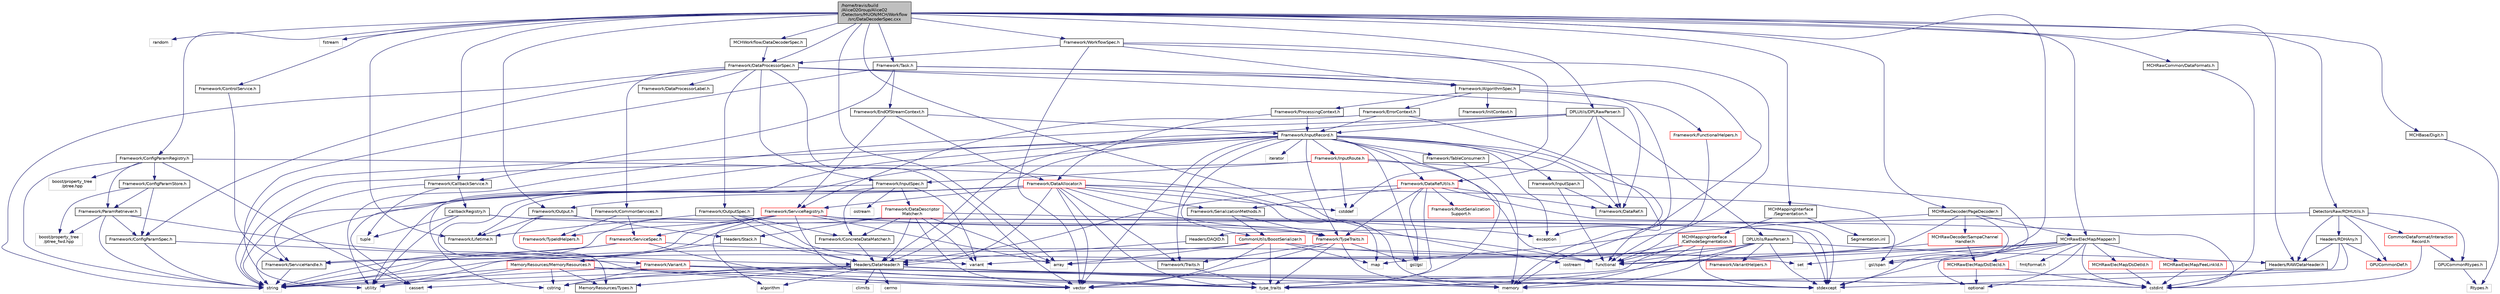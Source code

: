 digraph "/home/travis/build/AliceO2Group/AliceO2/Detectors/MUON/MCH/Workflow/src/DataDecoderSpec.cxx"
{
 // INTERACTIVE_SVG=YES
  bgcolor="transparent";
  edge [fontname="Helvetica",fontsize="10",labelfontname="Helvetica",labelfontsize="10"];
  node [fontname="Helvetica",fontsize="10",shape=record];
  Node0 [label="/home/travis/build\l/AliceO2Group/AliceO2\l/Detectors/MUON/MCH/Workflow\l/src/DataDecoderSpec.cxx",height=0.2,width=0.4,color="black", fillcolor="grey75", style="filled", fontcolor="black"];
  Node0 -> Node1 [color="midnightblue",fontsize="10",style="solid",fontname="Helvetica"];
  Node1 [label="random",height=0.2,width=0.4,color="grey75"];
  Node0 -> Node2 [color="midnightblue",fontsize="10",style="solid",fontname="Helvetica"];
  Node2 [label="iostream",height=0.2,width=0.4,color="grey75"];
  Node0 -> Node3 [color="midnightblue",fontsize="10",style="solid",fontname="Helvetica"];
  Node3 [label="fstream",height=0.2,width=0.4,color="grey75"];
  Node0 -> Node4 [color="midnightblue",fontsize="10",style="solid",fontname="Helvetica"];
  Node4 [label="stdexcept",height=0.2,width=0.4,color="grey75"];
  Node0 -> Node5 [color="midnightblue",fontsize="10",style="solid",fontname="Helvetica"];
  Node5 [label="Framework/CallbackService.h",height=0.2,width=0.4,color="black",URL="$d9/d7f/CallbackService_8h.html"];
  Node5 -> Node6 [color="midnightblue",fontsize="10",style="solid",fontname="Helvetica"];
  Node6 [label="CallbackRegistry.h",height=0.2,width=0.4,color="black",URL="$d7/d3e/CallbackRegistry_8h.html",tooltip="A generic registry for callbacks. "];
  Node6 -> Node7 [color="midnightblue",fontsize="10",style="solid",fontname="Helvetica"];
  Node7 [label="Framework/TypeTraits.h",height=0.2,width=0.4,color="red",URL="$d0/d95/TypeTraits_8h.html"];
  Node7 -> Node8 [color="midnightblue",fontsize="10",style="solid",fontname="Helvetica"];
  Node8 [label="type_traits",height=0.2,width=0.4,color="grey75"];
  Node7 -> Node9 [color="midnightblue",fontsize="10",style="solid",fontname="Helvetica"];
  Node9 [label="vector",height=0.2,width=0.4,color="grey75"];
  Node7 -> Node10 [color="midnightblue",fontsize="10",style="solid",fontname="Helvetica"];
  Node10 [label="memory",height=0.2,width=0.4,color="grey75"];
  Node7 -> Node11 [color="midnightblue",fontsize="10",style="solid",fontname="Helvetica"];
  Node11 [label="Framework/Traits.h",height=0.2,width=0.4,color="black",URL="$db/d31/Traits_8h.html"];
  Node11 -> Node8 [color="midnightblue",fontsize="10",style="solid",fontname="Helvetica"];
  Node7 -> Node14 [color="midnightblue",fontsize="10",style="solid",fontname="Helvetica"];
  Node14 [label="gsl/gsl",height=0.2,width=0.4,color="grey75"];
  Node6 -> Node15 [color="midnightblue",fontsize="10",style="solid",fontname="Helvetica"];
  Node15 [label="tuple",height=0.2,width=0.4,color="grey75"];
  Node6 -> Node4 [color="midnightblue",fontsize="10",style="solid",fontname="Helvetica"];
  Node6 -> Node16 [color="midnightblue",fontsize="10",style="solid",fontname="Helvetica"];
  Node16 [label="utility",height=0.2,width=0.4,color="grey75"];
  Node5 -> Node17 [color="midnightblue",fontsize="10",style="solid",fontname="Helvetica"];
  Node17 [label="Framework/ServiceHandle.h",height=0.2,width=0.4,color="black",URL="$d3/d28/ServiceHandle_8h.html"];
  Node17 -> Node18 [color="midnightblue",fontsize="10",style="solid",fontname="Helvetica"];
  Node18 [label="string",height=0.2,width=0.4,color="grey75"];
  Node5 -> Node15 [color="midnightblue",fontsize="10",style="solid",fontname="Helvetica"];
  Node0 -> Node19 [color="midnightblue",fontsize="10",style="solid",fontname="Helvetica"];
  Node19 [label="Framework/ConfigParamRegistry.h",height=0.2,width=0.4,color="black",URL="$de/dc6/ConfigParamRegistry_8h.html"];
  Node19 -> Node20 [color="midnightblue",fontsize="10",style="solid",fontname="Helvetica"];
  Node20 [label="Framework/ParamRetriever.h",height=0.2,width=0.4,color="black",URL="$df/d72/ParamRetriever_8h.html"];
  Node20 -> Node21 [color="midnightblue",fontsize="10",style="solid",fontname="Helvetica"];
  Node21 [label="Framework/ConfigParamSpec.h",height=0.2,width=0.4,color="black",URL="$d0/d1c/ConfigParamSpec_8h.html"];
  Node21 -> Node22 [color="midnightblue",fontsize="10",style="solid",fontname="Helvetica"];
  Node22 [label="Framework/Variant.h",height=0.2,width=0.4,color="red",URL="$de/d56/Variant_8h.html"];
  Node22 -> Node8 [color="midnightblue",fontsize="10",style="solid",fontname="Helvetica"];
  Node22 -> Node23 [color="midnightblue",fontsize="10",style="solid",fontname="Helvetica"];
  Node23 [label="cstring",height=0.2,width=0.4,color="grey75"];
  Node22 -> Node24 [color="midnightblue",fontsize="10",style="solid",fontname="Helvetica"];
  Node24 [label="cstdint",height=0.2,width=0.4,color="grey75"];
  Node22 -> Node4 [color="midnightblue",fontsize="10",style="solid",fontname="Helvetica"];
  Node22 -> Node18 [color="midnightblue",fontsize="10",style="solid",fontname="Helvetica"];
  Node21 -> Node18 [color="midnightblue",fontsize="10",style="solid",fontname="Helvetica"];
  Node20 -> Node29 [color="midnightblue",fontsize="10",style="solid",fontname="Helvetica"];
  Node29 [label="boost/property_tree\l/ptree_fwd.hpp",height=0.2,width=0.4,color="grey75"];
  Node20 -> Node18 [color="midnightblue",fontsize="10",style="solid",fontname="Helvetica"];
  Node20 -> Node9 [color="midnightblue",fontsize="10",style="solid",fontname="Helvetica"];
  Node19 -> Node30 [color="midnightblue",fontsize="10",style="solid",fontname="Helvetica"];
  Node30 [label="Framework/ConfigParamStore.h",height=0.2,width=0.4,color="black",URL="$dd/daf/ConfigParamStore_8h.html"];
  Node30 -> Node20 [color="midnightblue",fontsize="10",style="solid",fontname="Helvetica"];
  Node30 -> Node21 [color="midnightblue",fontsize="10",style="solid",fontname="Helvetica"];
  Node30 -> Node29 [color="midnightblue",fontsize="10",style="solid",fontname="Helvetica"];
  Node19 -> Node31 [color="midnightblue",fontsize="10",style="solid",fontname="Helvetica"];
  Node31 [label="boost/property_tree\l/ptree.hpp",height=0.2,width=0.4,color="grey75"];
  Node19 -> Node10 [color="midnightblue",fontsize="10",style="solid",fontname="Helvetica"];
  Node19 -> Node18 [color="midnightblue",fontsize="10",style="solid",fontname="Helvetica"];
  Node19 -> Node32 [color="midnightblue",fontsize="10",style="solid",fontname="Helvetica"];
  Node32 [label="cassert",height=0.2,width=0.4,color="grey75"];
  Node0 -> Node33 [color="midnightblue",fontsize="10",style="solid",fontname="Helvetica"];
  Node33 [label="Framework/ControlService.h",height=0.2,width=0.4,color="black",URL="$d2/d43/ControlService_8h.html"];
  Node33 -> Node17 [color="midnightblue",fontsize="10",style="solid",fontname="Helvetica"];
  Node0 -> Node34 [color="midnightblue",fontsize="10",style="solid",fontname="Helvetica"];
  Node34 [label="Framework/DataProcessorSpec.h",height=0.2,width=0.4,color="black",URL="$d0/df4/DataProcessorSpec_8h.html"];
  Node34 -> Node35 [color="midnightblue",fontsize="10",style="solid",fontname="Helvetica"];
  Node35 [label="Framework/AlgorithmSpec.h",height=0.2,width=0.4,color="black",URL="$d0/d14/AlgorithmSpec_8h.html"];
  Node35 -> Node36 [color="midnightblue",fontsize="10",style="solid",fontname="Helvetica"];
  Node36 [label="Framework/ProcessingContext.h",height=0.2,width=0.4,color="black",URL="$de/d6a/ProcessingContext_8h.html"];
  Node36 -> Node37 [color="midnightblue",fontsize="10",style="solid",fontname="Helvetica"];
  Node37 [label="Framework/InputRecord.h",height=0.2,width=0.4,color="black",URL="$d6/d5c/InputRecord_8h.html"];
  Node37 -> Node38 [color="midnightblue",fontsize="10",style="solid",fontname="Helvetica"];
  Node38 [label="Framework/DataRef.h",height=0.2,width=0.4,color="black",URL="$d5/dfb/DataRef_8h.html"];
  Node37 -> Node39 [color="midnightblue",fontsize="10",style="solid",fontname="Helvetica"];
  Node39 [label="Framework/DataRefUtils.h",height=0.2,width=0.4,color="red",URL="$d5/db8/DataRefUtils_8h.html"];
  Node39 -> Node38 [color="midnightblue",fontsize="10",style="solid",fontname="Helvetica"];
  Node39 -> Node40 [color="midnightblue",fontsize="10",style="solid",fontname="Helvetica"];
  Node40 [label="Framework/RootSerialization\lSupport.h",height=0.2,width=0.4,color="red",URL="$db/dff/RootSerializationSupport_8h.html"];
  Node39 -> Node52 [color="midnightblue",fontsize="10",style="solid",fontname="Helvetica"];
  Node52 [label="Framework/SerializationMethods.h",height=0.2,width=0.4,color="black",URL="$d1/d53/SerializationMethods_8h.html",tooltip="Type wrappers for enfording a specific serialization method. "];
  Node52 -> Node7 [color="midnightblue",fontsize="10",style="solid",fontname="Helvetica"];
  Node52 -> Node53 [color="midnightblue",fontsize="10",style="solid",fontname="Helvetica"];
  Node53 [label="CommonUtils/BoostSerializer.h",height=0.2,width=0.4,color="red",URL="$d7/d91/BoostSerializer_8h.html",tooltip="Templatised boost serializer/deserializer for containers and base types. "];
  Node53 -> Node16 [color="midnightblue",fontsize="10",style="solid",fontname="Helvetica"];
  Node53 -> Node8 [color="midnightblue",fontsize="10",style="solid",fontname="Helvetica"];
  Node53 -> Node54 [color="midnightblue",fontsize="10",style="solid",fontname="Helvetica"];
  Node54 [label="array",height=0.2,width=0.4,color="grey75"];
  Node53 -> Node9 [color="midnightblue",fontsize="10",style="solid",fontname="Helvetica"];
  Node53 -> Node56 [color="midnightblue",fontsize="10",style="solid",fontname="Helvetica"];
  Node56 [label="map",height=0.2,width=0.4,color="grey75"];
  Node53 -> Node57 [color="midnightblue",fontsize="10",style="solid",fontname="Helvetica"];
  Node57 [label="set",height=0.2,width=0.4,color="grey75"];
  Node39 -> Node7 [color="midnightblue",fontsize="10",style="solid",fontname="Helvetica"];
  Node39 -> Node68 [color="midnightblue",fontsize="10",style="solid",fontname="Helvetica"];
  Node68 [label="Headers/DataHeader.h",height=0.2,width=0.4,color="black",URL="$dc/dcd/DataHeader_8h.html"];
  Node68 -> Node24 [color="midnightblue",fontsize="10",style="solid",fontname="Helvetica"];
  Node68 -> Node10 [color="midnightblue",fontsize="10",style="solid",fontname="Helvetica"];
  Node68 -> Node32 [color="midnightblue",fontsize="10",style="solid",fontname="Helvetica"];
  Node68 -> Node23 [color="midnightblue",fontsize="10",style="solid",fontname="Helvetica"];
  Node68 -> Node69 [color="midnightblue",fontsize="10",style="solid",fontname="Helvetica"];
  Node69 [label="algorithm",height=0.2,width=0.4,color="grey75"];
  Node68 -> Node4 [color="midnightblue",fontsize="10",style="solid",fontname="Helvetica"];
  Node68 -> Node18 [color="midnightblue",fontsize="10",style="solid",fontname="Helvetica"];
  Node68 -> Node70 [color="midnightblue",fontsize="10",style="solid",fontname="Helvetica"];
  Node70 [label="climits",height=0.2,width=0.4,color="grey75"];
  Node68 -> Node50 [color="midnightblue",fontsize="10",style="solid",fontname="Helvetica"];
  Node50 [label="MemoryResources/Types.h",height=0.2,width=0.4,color="black",URL="$d7/df8/Types_8h.html"];
  Node68 -> Node71 [color="midnightblue",fontsize="10",style="solid",fontname="Helvetica"];
  Node71 [label="cerrno",height=0.2,width=0.4,color="grey75"];
  Node39 -> Node14 [color="midnightblue",fontsize="10",style="solid",fontname="Helvetica"];
  Node39 -> Node4 [color="midnightblue",fontsize="10",style="solid",fontname="Helvetica"];
  Node39 -> Node8 [color="midnightblue",fontsize="10",style="solid",fontname="Helvetica"];
  Node37 -> Node97 [color="midnightblue",fontsize="10",style="solid",fontname="Helvetica"];
  Node97 [label="Framework/InputRoute.h",height=0.2,width=0.4,color="red",URL="$d5/d19/InputRoute_8h.html"];
  Node97 -> Node75 [color="midnightblue",fontsize="10",style="solid",fontname="Helvetica"];
  Node75 [label="Framework/InputSpec.h",height=0.2,width=0.4,color="black",URL="$d5/d3f/InputSpec_8h.html"];
  Node75 -> Node72 [color="midnightblue",fontsize="10",style="solid",fontname="Helvetica"];
  Node72 [label="Framework/Lifetime.h",height=0.2,width=0.4,color="black",URL="$dc/dca/Lifetime_8h.html"];
  Node75 -> Node73 [color="midnightblue",fontsize="10",style="solid",fontname="Helvetica"];
  Node73 [label="Framework/ConcreteDataMatcher.h",height=0.2,width=0.4,color="black",URL="$d0/d1b/ConcreteDataMatcher_8h.html"];
  Node73 -> Node68 [color="midnightblue",fontsize="10",style="solid",fontname="Helvetica"];
  Node75 -> Node76 [color="midnightblue",fontsize="10",style="solid",fontname="Helvetica"];
  Node76 [label="Framework/DataDescriptor\lMatcher.h",height=0.2,width=0.4,color="red",URL="$d3/da3/DataDescriptorMatcher_8h.html"];
  Node76 -> Node73 [color="midnightblue",fontsize="10",style="solid",fontname="Helvetica"];
  Node76 -> Node68 [color="midnightblue",fontsize="10",style="solid",fontname="Helvetica"];
  Node76 -> Node80 [color="midnightblue",fontsize="10",style="solid",fontname="Helvetica"];
  Node80 [label="Headers/Stack.h",height=0.2,width=0.4,color="black",URL="$d4/d00/Headers_2include_2Headers_2Stack_8h.html"];
  Node80 -> Node81 [color="midnightblue",fontsize="10",style="solid",fontname="Helvetica"];
  Node81 [label="MemoryResources/MemoryResources.h",height=0.2,width=0.4,color="red",URL="$dc/d03/MemoryResources_8h.html"];
  Node81 -> Node23 [color="midnightblue",fontsize="10",style="solid",fontname="Helvetica"];
  Node81 -> Node18 [color="midnightblue",fontsize="10",style="solid",fontname="Helvetica"];
  Node81 -> Node8 [color="midnightblue",fontsize="10",style="solid",fontname="Helvetica"];
  Node81 -> Node16 [color="midnightblue",fontsize="10",style="solid",fontname="Helvetica"];
  Node81 -> Node9 [color="midnightblue",fontsize="10",style="solid",fontname="Helvetica"];
  Node81 -> Node50 [color="midnightblue",fontsize="10",style="solid",fontname="Helvetica"];
  Node80 -> Node68 [color="midnightblue",fontsize="10",style="solid",fontname="Helvetica"];
  Node76 -> Node54 [color="midnightblue",fontsize="10",style="solid",fontname="Helvetica"];
  Node76 -> Node24 [color="midnightblue",fontsize="10",style="solid",fontname="Helvetica"];
  Node76 -> Node18 [color="midnightblue",fontsize="10",style="solid",fontname="Helvetica"];
  Node76 -> Node74 [color="midnightblue",fontsize="10",style="solid",fontname="Helvetica"];
  Node74 [label="variant",height=0.2,width=0.4,color="grey75"];
  Node76 -> Node9 [color="midnightblue",fontsize="10",style="solid",fontname="Helvetica"];
  Node75 -> Node18 [color="midnightblue",fontsize="10",style="solid",fontname="Helvetica"];
  Node75 -> Node92 [color="midnightblue",fontsize="10",style="solid",fontname="Helvetica"];
  Node92 [label="ostream",height=0.2,width=0.4,color="grey75"];
  Node75 -> Node74 [color="midnightblue",fontsize="10",style="solid",fontname="Helvetica"];
  Node97 -> Node101 [color="midnightblue",fontsize="10",style="solid",fontname="Helvetica"];
  Node101 [label="cstddef",height=0.2,width=0.4,color="grey75"];
  Node97 -> Node18 [color="midnightblue",fontsize="10",style="solid",fontname="Helvetica"];
  Node97 -> Node100 [color="midnightblue",fontsize="10",style="solid",fontname="Helvetica"];
  Node100 [label="functional",height=0.2,width=0.4,color="grey75"];
  Node97 -> Node94 [color="midnightblue",fontsize="10",style="solid",fontname="Helvetica"];
  Node94 [label="optional",height=0.2,width=0.4,color="grey75"];
  Node37 -> Node7 [color="midnightblue",fontsize="10",style="solid",fontname="Helvetica"];
  Node37 -> Node102 [color="midnightblue",fontsize="10",style="solid",fontname="Helvetica"];
  Node102 [label="Framework/InputSpan.h",height=0.2,width=0.4,color="black",URL="$da/d0f/InputSpan_8h.html"];
  Node102 -> Node38 [color="midnightblue",fontsize="10",style="solid",fontname="Helvetica"];
  Node102 -> Node100 [color="midnightblue",fontsize="10",style="solid",fontname="Helvetica"];
  Node37 -> Node103 [color="midnightblue",fontsize="10",style="solid",fontname="Helvetica"];
  Node103 [label="Framework/TableConsumer.h",height=0.2,width=0.4,color="black",URL="$dc/d03/TableConsumer_8h.html"];
  Node103 -> Node10 [color="midnightblue",fontsize="10",style="solid",fontname="Helvetica"];
  Node37 -> Node11 [color="midnightblue",fontsize="10",style="solid",fontname="Helvetica"];
  Node37 -> Node50 [color="midnightblue",fontsize="10",style="solid",fontname="Helvetica"];
  Node37 -> Node68 [color="midnightblue",fontsize="10",style="solid",fontname="Helvetica"];
  Node37 -> Node53 [color="midnightblue",fontsize="10",style="solid",fontname="Helvetica"];
  Node37 -> Node14 [color="midnightblue",fontsize="10",style="solid",fontname="Helvetica"];
  Node37 -> Node104 [color="midnightblue",fontsize="10",style="solid",fontname="Helvetica"];
  Node104 [label="iterator",height=0.2,width=0.4,color="grey75"];
  Node37 -> Node18 [color="midnightblue",fontsize="10",style="solid",fontname="Helvetica"];
  Node37 -> Node9 [color="midnightblue",fontsize="10",style="solid",fontname="Helvetica"];
  Node37 -> Node23 [color="midnightblue",fontsize="10",style="solid",fontname="Helvetica"];
  Node37 -> Node32 [color="midnightblue",fontsize="10",style="solid",fontname="Helvetica"];
  Node37 -> Node105 [color="midnightblue",fontsize="10",style="solid",fontname="Helvetica"];
  Node105 [label="exception",height=0.2,width=0.4,color="grey75"];
  Node37 -> Node10 [color="midnightblue",fontsize="10",style="solid",fontname="Helvetica"];
  Node37 -> Node8 [color="midnightblue",fontsize="10",style="solid",fontname="Helvetica"];
  Node36 -> Node106 [color="midnightblue",fontsize="10",style="solid",fontname="Helvetica"];
  Node106 [label="Framework/DataAllocator.h",height=0.2,width=0.4,color="red",URL="$d1/d28/DataAllocator_8h.html"];
  Node106 -> Node93 [color="midnightblue",fontsize="10",style="solid",fontname="Helvetica"];
  Node93 [label="Framework/Output.h",height=0.2,width=0.4,color="black",URL="$d3/ddf/Output_8h.html"];
  Node93 -> Node68 [color="midnightblue",fontsize="10",style="solid",fontname="Helvetica"];
  Node93 -> Node72 [color="midnightblue",fontsize="10",style="solid",fontname="Helvetica"];
  Node93 -> Node80 [color="midnightblue",fontsize="10",style="solid",fontname="Helvetica"];
  Node106 -> Node7 [color="midnightblue",fontsize="10",style="solid",fontname="Helvetica"];
  Node106 -> Node11 [color="midnightblue",fontsize="10",style="solid",fontname="Helvetica"];
  Node106 -> Node52 [color="midnightblue",fontsize="10",style="solid",fontname="Helvetica"];
  Node106 -> Node119 [color="midnightblue",fontsize="10",style="solid",fontname="Helvetica"];
  Node119 [label="Framework/ServiceRegistry.h",height=0.2,width=0.4,color="red",URL="$d8/d17/ServiceRegistry_8h.html"];
  Node119 -> Node17 [color="midnightblue",fontsize="10",style="solid",fontname="Helvetica"];
  Node119 -> Node120 [color="midnightblue",fontsize="10",style="solid",fontname="Helvetica"];
  Node120 [label="Framework/ServiceSpec.h",height=0.2,width=0.4,color="red",URL="$d4/d61/ServiceSpec_8h.html"];
  Node120 -> Node17 [color="midnightblue",fontsize="10",style="solid",fontname="Helvetica"];
  Node120 -> Node100 [color="midnightblue",fontsize="10",style="solid",fontname="Helvetica"];
  Node120 -> Node18 [color="midnightblue",fontsize="10",style="solid",fontname="Helvetica"];
  Node120 -> Node9 [color="midnightblue",fontsize="10",style="solid",fontname="Helvetica"];
  Node119 -> Node123 [color="midnightblue",fontsize="10",style="solid",fontname="Helvetica"];
  Node123 [label="Framework/TypeIdHelpers.h",height=0.2,width=0.4,color="red",URL="$d2/d9a/TypeIdHelpers_8h.html"];
  Node119 -> Node69 [color="midnightblue",fontsize="10",style="solid",fontname="Helvetica"];
  Node119 -> Node54 [color="midnightblue",fontsize="10",style="solid",fontname="Helvetica"];
  Node119 -> Node105 [color="midnightblue",fontsize="10",style="solid",fontname="Helvetica"];
  Node119 -> Node100 [color="midnightblue",fontsize="10",style="solid",fontname="Helvetica"];
  Node119 -> Node18 [color="midnightblue",fontsize="10",style="solid",fontname="Helvetica"];
  Node119 -> Node8 [color="midnightblue",fontsize="10",style="solid",fontname="Helvetica"];
  Node119 -> Node4 [color="midnightblue",fontsize="10",style="solid",fontname="Helvetica"];
  Node106 -> Node68 [color="midnightblue",fontsize="10",style="solid",fontname="Helvetica"];
  Node106 -> Node48 [color="midnightblue",fontsize="10",style="solid",fontname="Helvetica"];
  Node48 [label="gsl/span",height=0.2,width=0.4,color="grey75"];
  Node106 -> Node9 [color="midnightblue",fontsize="10",style="solid",fontname="Helvetica"];
  Node106 -> Node56 [color="midnightblue",fontsize="10",style="solid",fontname="Helvetica"];
  Node106 -> Node18 [color="midnightblue",fontsize="10",style="solid",fontname="Helvetica"];
  Node106 -> Node16 [color="midnightblue",fontsize="10",style="solid",fontname="Helvetica"];
  Node106 -> Node8 [color="midnightblue",fontsize="10",style="solid",fontname="Helvetica"];
  Node106 -> Node101 [color="midnightblue",fontsize="10",style="solid",fontname="Helvetica"];
  Node35 -> Node129 [color="midnightblue",fontsize="10",style="solid",fontname="Helvetica"];
  Node129 [label="Framework/ErrorContext.h",height=0.2,width=0.4,color="black",URL="$d7/dad/ErrorContext_8h.html"];
  Node129 -> Node37 [color="midnightblue",fontsize="10",style="solid",fontname="Helvetica"];
  Node129 -> Node119 [color="midnightblue",fontsize="10",style="solid",fontname="Helvetica"];
  Node129 -> Node105 [color="midnightblue",fontsize="10",style="solid",fontname="Helvetica"];
  Node35 -> Node130 [color="midnightblue",fontsize="10",style="solid",fontname="Helvetica"];
  Node130 [label="Framework/InitContext.h",height=0.2,width=0.4,color="black",URL="$d4/d2b/InitContext_8h.html"];
  Node35 -> Node131 [color="midnightblue",fontsize="10",style="solid",fontname="Helvetica"];
  Node131 [label="Framework/FunctionalHelpers.h",height=0.2,width=0.4,color="red",URL="$de/d9b/FunctionalHelpers_8h.html"];
  Node131 -> Node100 [color="midnightblue",fontsize="10",style="solid",fontname="Helvetica"];
  Node35 -> Node100 [color="midnightblue",fontsize="10",style="solid",fontname="Helvetica"];
  Node34 -> Node21 [color="midnightblue",fontsize="10",style="solid",fontname="Helvetica"];
  Node34 -> Node133 [color="midnightblue",fontsize="10",style="solid",fontname="Helvetica"];
  Node133 [label="Framework/DataProcessorLabel.h",height=0.2,width=0.4,color="black",URL="$d1/df2/DataProcessorLabel_8h.html"];
  Node34 -> Node38 [color="midnightblue",fontsize="10",style="solid",fontname="Helvetica"];
  Node34 -> Node75 [color="midnightblue",fontsize="10",style="solid",fontname="Helvetica"];
  Node34 -> Node67 [color="midnightblue",fontsize="10",style="solid",fontname="Helvetica"];
  Node67 [label="Framework/OutputSpec.h",height=0.2,width=0.4,color="black",URL="$db/d2d/OutputSpec_8h.html"];
  Node67 -> Node68 [color="midnightblue",fontsize="10",style="solid",fontname="Helvetica"];
  Node67 -> Node72 [color="midnightblue",fontsize="10",style="solid",fontname="Helvetica"];
  Node67 -> Node73 [color="midnightblue",fontsize="10",style="solid",fontname="Helvetica"];
  Node67 -> Node74 [color="midnightblue",fontsize="10",style="solid",fontname="Helvetica"];
  Node34 -> Node134 [color="midnightblue",fontsize="10",style="solid",fontname="Helvetica"];
  Node134 [label="Framework/CommonServices.h",height=0.2,width=0.4,color="black",URL="$d8/d02/CommonServices_8h.html"];
  Node134 -> Node120 [color="midnightblue",fontsize="10",style="solid",fontname="Helvetica"];
  Node134 -> Node123 [color="midnightblue",fontsize="10",style="solid",fontname="Helvetica"];
  Node34 -> Node18 [color="midnightblue",fontsize="10",style="solid",fontname="Helvetica"];
  Node34 -> Node9 [color="midnightblue",fontsize="10",style="solid",fontname="Helvetica"];
  Node0 -> Node72 [color="midnightblue",fontsize="10",style="solid",fontname="Helvetica"];
  Node0 -> Node93 [color="midnightblue",fontsize="10",style="solid",fontname="Helvetica"];
  Node0 -> Node135 [color="midnightblue",fontsize="10",style="solid",fontname="Helvetica"];
  Node135 [label="Framework/Task.h",height=0.2,width=0.4,color="black",URL="$df/d4f/Task_8h.html"];
  Node135 -> Node35 [color="midnightblue",fontsize="10",style="solid",fontname="Helvetica"];
  Node135 -> Node5 [color="midnightblue",fontsize="10",style="solid",fontname="Helvetica"];
  Node135 -> Node136 [color="midnightblue",fontsize="10",style="solid",fontname="Helvetica"];
  Node136 [label="Framework/EndOfStreamContext.h",height=0.2,width=0.4,color="black",URL="$d0/d77/EndOfStreamContext_8h.html"];
  Node136 -> Node37 [color="midnightblue",fontsize="10",style="solid",fontname="Helvetica"];
  Node136 -> Node119 [color="midnightblue",fontsize="10",style="solid",fontname="Helvetica"];
  Node136 -> Node106 [color="midnightblue",fontsize="10",style="solid",fontname="Helvetica"];
  Node135 -> Node16 [color="midnightblue",fontsize="10",style="solid",fontname="Helvetica"];
  Node135 -> Node10 [color="midnightblue",fontsize="10",style="solid",fontname="Helvetica"];
  Node0 -> Node137 [color="midnightblue",fontsize="10",style="solid",fontname="Helvetica"];
  Node137 [label="Framework/WorkflowSpec.h",height=0.2,width=0.4,color="black",URL="$df/da1/WorkflowSpec_8h.html"];
  Node137 -> Node34 [color="midnightblue",fontsize="10",style="solid",fontname="Helvetica"];
  Node137 -> Node35 [color="midnightblue",fontsize="10",style="solid",fontname="Helvetica"];
  Node137 -> Node9 [color="midnightblue",fontsize="10",style="solid",fontname="Helvetica"];
  Node137 -> Node100 [color="midnightblue",fontsize="10",style="solid",fontname="Helvetica"];
  Node137 -> Node101 [color="midnightblue",fontsize="10",style="solid",fontname="Helvetica"];
  Node0 -> Node138 [color="midnightblue",fontsize="10",style="solid",fontname="Helvetica"];
  Node138 [label="DPLUtils/DPLRawParser.h",height=0.2,width=0.4,color="black",URL="$d4/db9/DPLRawParser_8h.html",tooltip="A raw page parser for DPL input. "];
  Node138 -> Node139 [color="midnightblue",fontsize="10",style="solid",fontname="Helvetica"];
  Node139 [label="DPLUtils/RawParser.h",height=0.2,width=0.4,color="black",URL="$df/d22/RawParser_8h.html",tooltip="Generic parser for consecutive raw pages. "];
  Node139 -> Node140 [color="midnightblue",fontsize="10",style="solid",fontname="Helvetica"];
  Node140 [label="Headers/RAWDataHeader.h",height=0.2,width=0.4,color="black",URL="$d4/dee/RAWDataHeader_8h.html",tooltip="Definition of the RAW Data Header. "];
  Node140 -> Node24 [color="midnightblue",fontsize="10",style="solid",fontname="Helvetica"];
  Node139 -> Node141 [color="midnightblue",fontsize="10",style="solid",fontname="Helvetica"];
  Node141 [label="Framework/VariantHelpers.h",height=0.2,width=0.4,color="red",URL="$d7/dbe/VariantHelpers_8h.html"];
  Node139 -> Node100 [color="midnightblue",fontsize="10",style="solid",fontname="Helvetica"];
  Node139 -> Node10 [color="midnightblue",fontsize="10",style="solid",fontname="Helvetica"];
  Node139 -> Node74 [color="midnightblue",fontsize="10",style="solid",fontname="Helvetica"];
  Node139 -> Node4 [color="midnightblue",fontsize="10",style="solid",fontname="Helvetica"];
  Node139 -> Node18 [color="midnightblue",fontsize="10",style="solid",fontname="Helvetica"];
  Node139 -> Node8 [color="midnightblue",fontsize="10",style="solid",fontname="Helvetica"];
  Node138 -> Node37 [color="midnightblue",fontsize="10",style="solid",fontname="Helvetica"];
  Node138 -> Node38 [color="midnightblue",fontsize="10",style="solid",fontname="Helvetica"];
  Node138 -> Node39 [color="midnightblue",fontsize="10",style="solid",fontname="Helvetica"];
  Node138 -> Node68 [color="midnightblue",fontsize="10",style="solid",fontname="Helvetica"];
  Node138 -> Node16 [color="midnightblue",fontsize="10",style="solid",fontname="Helvetica"];
  Node0 -> Node142 [color="midnightblue",fontsize="10",style="solid",fontname="Helvetica"];
  Node142 [label="MCHBase/Digit.h",height=0.2,width=0.4,color="black",URL="$d8/d72/Detectors_2MUON_2MCH_2Base_2include_2MCHBase_2Digit_8h.html"];
  Node142 -> Node143 [color="midnightblue",fontsize="10",style="solid",fontname="Helvetica"];
  Node143 [label="Rtypes.h",height=0.2,width=0.4,color="grey75"];
  Node0 -> Node140 [color="midnightblue",fontsize="10",style="solid",fontname="Helvetica"];
  Node0 -> Node144 [color="midnightblue",fontsize="10",style="solid",fontname="Helvetica"];
  Node144 [label="MCHRawCommon/DataFormats.h",height=0.2,width=0.4,color="black",URL="$d0/d64/DataFormats_8h.html"];
  Node144 -> Node24 [color="midnightblue",fontsize="10",style="solid",fontname="Helvetica"];
  Node0 -> Node145 [color="midnightblue",fontsize="10",style="solid",fontname="Helvetica"];
  Node145 [label="MCHRawDecoder/PageDecoder.h",height=0.2,width=0.4,color="black",URL="$dc/d36/PageDecoder_8h.html"];
  Node145 -> Node100 [color="midnightblue",fontsize="10",style="solid",fontname="Helvetica"];
  Node145 -> Node48 [color="midnightblue",fontsize="10",style="solid",fontname="Helvetica"];
  Node145 -> Node56 [color="midnightblue",fontsize="10",style="solid",fontname="Helvetica"];
  Node145 -> Node146 [color="midnightblue",fontsize="10",style="solid",fontname="Helvetica"];
  Node146 [label="MCHRawDecoder/SampaChannel\lHandler.h",height=0.2,width=0.4,color="red",URL="$dd/d58/SampaChannelHandler_8h.html"];
  Node146 -> Node100 [color="midnightblue",fontsize="10",style="solid",fontname="Helvetica"];
  Node146 -> Node149 [color="midnightblue",fontsize="10",style="solid",fontname="Helvetica"];
  Node149 [label="MCHRawElecMap/DsElecId.h",height=0.2,width=0.4,color="red",URL="$d4/d09/DsElecId_8h.html"];
  Node149 -> Node24 [color="midnightblue",fontsize="10",style="solid",fontname="Helvetica"];
  Node149 -> Node94 [color="midnightblue",fontsize="10",style="solid",fontname="Helvetica"];
  Node145 -> Node150 [color="midnightblue",fontsize="10",style="solid",fontname="Helvetica"];
  Node150 [label="MCHRawElecMap/Mapper.h",height=0.2,width=0.4,color="black",URL="$d2/d71/MUON_2MCH_2Raw_2ElecMap_2include_2MCHRawElecMap_2Mapper_8h.html"];
  Node150 -> Node100 [color="midnightblue",fontsize="10",style="solid",fontname="Helvetica"];
  Node150 -> Node94 [color="midnightblue",fontsize="10",style="solid",fontname="Helvetica"];
  Node150 -> Node57 [color="midnightblue",fontsize="10",style="solid",fontname="Helvetica"];
  Node150 -> Node4 [color="midnightblue",fontsize="10",style="solid",fontname="Helvetica"];
  Node150 -> Node24 [color="midnightblue",fontsize="10",style="solid",fontname="Helvetica"];
  Node150 -> Node151 [color="midnightblue",fontsize="10",style="solid",fontname="Helvetica"];
  Node151 [label="MCHRawElecMap/DsDetId.h",height=0.2,width=0.4,color="red",URL="$d5/dcd/DsDetId_8h.html"];
  Node151 -> Node24 [color="midnightblue",fontsize="10",style="solid",fontname="Helvetica"];
  Node150 -> Node149 [color="midnightblue",fontsize="10",style="solid",fontname="Helvetica"];
  Node150 -> Node152 [color="midnightblue",fontsize="10",style="solid",fontname="Helvetica"];
  Node152 [label="MCHRawElecMap/FeeLinkId.h",height=0.2,width=0.4,color="red",URL="$d8/d97/FeeLinkId_8h.html"];
  Node152 -> Node24 [color="midnightblue",fontsize="10",style="solid",fontname="Helvetica"];
  Node150 -> Node148 [color="midnightblue",fontsize="10",style="solid",fontname="Helvetica"];
  Node148 [label="fmt/format.h",height=0.2,width=0.4,color="grey75"];
  Node150 -> Node54 [color="midnightblue",fontsize="10",style="solid",fontname="Helvetica"];
  Node150 -> Node48 [color="midnightblue",fontsize="10",style="solid",fontname="Helvetica"];
  Node0 -> Node150 [color="midnightblue",fontsize="10",style="solid",fontname="Helvetica"];
  Node0 -> Node153 [color="midnightblue",fontsize="10",style="solid",fontname="Helvetica"];
  Node153 [label="MCHMappingInterface\l/Segmentation.h",height=0.2,width=0.4,color="black",URL="$d6/d1f/MUON_2MCH_2Mapping_2Interface_2include_2MCHMappingInterface_2Segmentation_8h.html"];
  Node153 -> Node154 [color="midnightblue",fontsize="10",style="solid",fontname="Helvetica"];
  Node154 [label="MCHMappingInterface\l/CathodeSegmentation.h",height=0.2,width=0.4,color="red",URL="$df/db6/CathodeSegmentation_8h.html"];
  Node154 -> Node4 [color="midnightblue",fontsize="10",style="solid",fontname="Helvetica"];
  Node154 -> Node10 [color="midnightblue",fontsize="10",style="solid",fontname="Helvetica"];
  Node154 -> Node2 [color="midnightblue",fontsize="10",style="solid",fontname="Helvetica"];
  Node154 -> Node9 [color="midnightblue",fontsize="10",style="solid",fontname="Helvetica"];
  Node154 -> Node100 [color="midnightblue",fontsize="10",style="solid",fontname="Helvetica"];
  Node153 -> Node157 [color="midnightblue",fontsize="10",style="solid",fontname="Helvetica"];
  Node157 [label="Segmentation.inl",height=0.2,width=0.4,color="black",URL="$d0/d5f/Segmentation_8inl.html"];
  Node0 -> Node158 [color="midnightblue",fontsize="10",style="solid",fontname="Helvetica"];
  Node158 [label="MCHWorkflow/DataDecoderSpec.h",height=0.2,width=0.4,color="black",URL="$d9/daf/DataDecoderSpec_8h.html"];
  Node158 -> Node34 [color="midnightblue",fontsize="10",style="solid",fontname="Helvetica"];
  Node0 -> Node54 [color="midnightblue",fontsize="10",style="solid",fontname="Helvetica"];
  Node0 -> Node159 [color="midnightblue",fontsize="10",style="solid",fontname="Helvetica"];
  Node159 [label="DetectorsRaw/RDHUtils.h",height=0.2,width=0.4,color="black",URL="$d6/dec/Raw_2include_2DetectorsRaw_2RDHUtils_8h.html"];
  Node159 -> Node160 [color="midnightblue",fontsize="10",style="solid",fontname="Helvetica"];
  Node160 [label="GPUCommonDef.h",height=0.2,width=0.4,color="red",URL="$df/d21/GPUCommonDef_8h.html"];
  Node159 -> Node163 [color="midnightblue",fontsize="10",style="solid",fontname="Helvetica"];
  Node163 [label="GPUCommonRtypes.h",height=0.2,width=0.4,color="black",URL="$d2/d45/GPUCommonRtypes_8h.html"];
  Node163 -> Node143 [color="midnightblue",fontsize="10",style="solid",fontname="Helvetica"];
  Node159 -> Node140 [color="midnightblue",fontsize="10",style="solid",fontname="Helvetica"];
  Node159 -> Node164 [color="midnightblue",fontsize="10",style="solid",fontname="Helvetica"];
  Node164 [label="Headers/RDHAny.h",height=0.2,width=0.4,color="black",URL="$d6/d89/RDHAny_8h.html"];
  Node164 -> Node160 [color="midnightblue",fontsize="10",style="solid",fontname="Helvetica"];
  Node164 -> Node140 [color="midnightblue",fontsize="10",style="solid",fontname="Helvetica"];
  Node164 -> Node8 [color="midnightblue",fontsize="10",style="solid",fontname="Helvetica"];
  Node164 -> Node4 [color="midnightblue",fontsize="10",style="solid",fontname="Helvetica"];
  Node159 -> Node165 [color="midnightblue",fontsize="10",style="solid",fontname="Helvetica"];
  Node165 [label="CommonDataFormat/Interaction\lRecord.h",height=0.2,width=0.4,color="red",URL="$d9/d80/InteractionRecord_8h.html"];
  Node165 -> Node163 [color="midnightblue",fontsize="10",style="solid",fontname="Helvetica"];
  Node165 -> Node24 [color="midnightblue",fontsize="10",style="solid",fontname="Helvetica"];
  Node159 -> Node168 [color="midnightblue",fontsize="10",style="solid",fontname="Helvetica"];
  Node168 [label="Headers/DAQID.h",height=0.2,width=0.4,color="black",URL="$d7/d34/DAQID_8h.html"];
  Node168 -> Node68 [color="midnightblue",fontsize="10",style="solid",fontname="Helvetica"];
}
